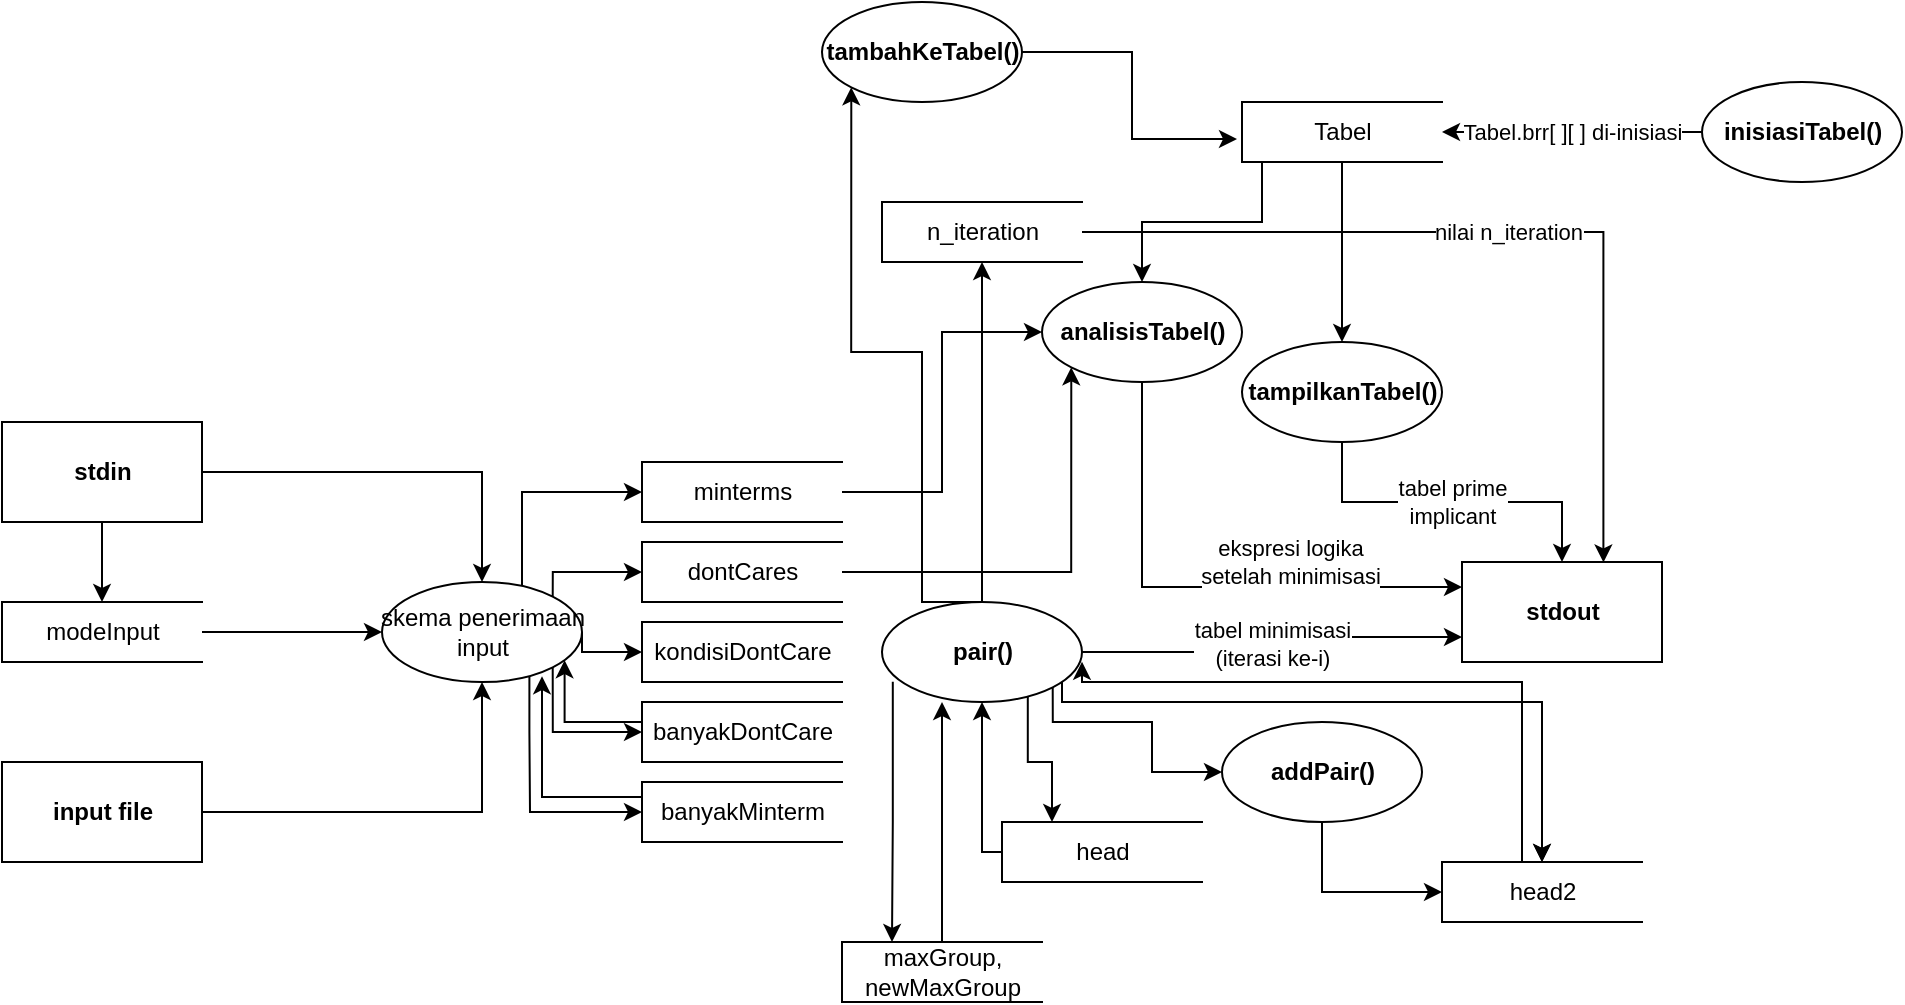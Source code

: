 <mxfile version="14.1.5" type="device"><diagram id="-XFAQ1E46bpyLK1voejJ" name="Page-1"><mxGraphModel dx="1661" dy="1681" grid="1" gridSize="10" guides="1" tooltips="1" connect="1" arrows="1" fold="1" page="1" pageScale="1" pageWidth="827" pageHeight="1169" math="0" shadow="0"><root><mxCell id="0"/><mxCell id="1" parent="0"/><mxCell id="LsqGQ20yqKJOiP1Xmpzi-4" value="&lt;b&gt;stdout&lt;/b&gt;" style="html=1;dashed=0;whitespace=wrap;" parent="1" vertex="1"><mxGeometry x="710" y="260" width="100" height="50" as="geometry"/></mxCell><mxCell id="2VU3RHPgiH5obIvfH6PF-43" value="nilai n_iteration" style="edgeStyle=orthogonalEdgeStyle;rounded=0;orthogonalLoop=1;jettySize=auto;html=1;exitX=1;exitY=0.5;exitDx=0;exitDy=0;entryX=0.707;entryY=0.004;entryDx=0;entryDy=0;entryPerimeter=0;" edge="1" parent="1" source="LsqGQ20yqKJOiP1Xmpzi-23" target="LsqGQ20yqKJOiP1Xmpzi-4"><mxGeometry relative="1" as="geometry"/></mxCell><mxCell id="LsqGQ20yqKJOiP1Xmpzi-23" value="n_iteration" style="html=1;dashed=0;whitespace=wrap;shape=partialRectangle;right=0;" parent="1" vertex="1"><mxGeometry x="420" y="80" width="100" height="30" as="geometry"/></mxCell><mxCell id="2VU3RHPgiH5obIvfH6PF-30" style="edgeStyle=orthogonalEdgeStyle;rounded=0;orthogonalLoop=1;jettySize=auto;html=1;exitX=1;exitY=0.5;exitDx=0;exitDy=0;entryX=0;entryY=0.5;entryDx=0;entryDy=0;" edge="1" parent="1" source="LsqGQ20yqKJOiP1Xmpzi-47" target="2VU3RHPgiH5obIvfH6PF-23"><mxGeometry relative="1" as="geometry"/></mxCell><mxCell id="LsqGQ20yqKJOiP1Xmpzi-47" value="minterms" style="html=1;dashed=0;whitespace=wrap;shape=partialRectangle;right=0;" parent="1" vertex="1"><mxGeometry x="300" y="210" width="100" height="30" as="geometry"/></mxCell><mxCell id="2VU3RHPgiH5obIvfH6PF-31" style="edgeStyle=orthogonalEdgeStyle;rounded=0;orthogonalLoop=1;jettySize=auto;html=1;exitX=1;exitY=0.5;exitDx=0;exitDy=0;entryX=0;entryY=1;entryDx=0;entryDy=0;" edge="1" parent="1" source="LsqGQ20yqKJOiP1Xmpzi-48" target="2VU3RHPgiH5obIvfH6PF-23"><mxGeometry relative="1" as="geometry"/></mxCell><mxCell id="LsqGQ20yqKJOiP1Xmpzi-48" value="dontCares" style="html=1;dashed=0;whitespace=wrap;shape=partialRectangle;right=0;" parent="1" vertex="1"><mxGeometry x="300" y="250" width="100" height="30" as="geometry"/></mxCell><mxCell id="2VU3RHPgiH5obIvfH6PF-27" style="edgeStyle=orthogonalEdgeStyle;rounded=0;orthogonalLoop=1;jettySize=auto;html=1;exitX=0;exitY=0.5;exitDx=0;exitDy=0;entryX=0.5;entryY=1;entryDx=0;entryDy=0;" edge="1" parent="1" source="R4rfRM38CCrW2cDxd5MX-1" target="2VU3RHPgiH5obIvfH6PF-21"><mxGeometry relative="1" as="geometry"><Array as="points"><mxPoint x="470" y="405"/></Array></mxGeometry></mxCell><mxCell id="R4rfRM38CCrW2cDxd5MX-1" value="head" style="html=1;dashed=0;whitespace=wrap;shape=partialRectangle;right=0;" parent="1" vertex="1"><mxGeometry x="480" y="390" width="100" height="30" as="geometry"/></mxCell><mxCell id="2VU3RHPgiH5obIvfH6PF-52" style="edgeStyle=orthogonalEdgeStyle;rounded=0;orthogonalLoop=1;jettySize=auto;html=1;exitX=0.5;exitY=0;exitDx=0;exitDy=0;entryX=1.004;entryY=0.597;entryDx=0;entryDy=0;entryPerimeter=0;" edge="1" parent="1" source="R4rfRM38CCrW2cDxd5MX-2" target="2VU3RHPgiH5obIvfH6PF-21"><mxGeometry relative="1" as="geometry"><Array as="points"><mxPoint x="740" y="410"/><mxPoint x="740" y="320"/><mxPoint x="520" y="320"/><mxPoint x="520" y="310"/></Array></mxGeometry></mxCell><mxCell id="R4rfRM38CCrW2cDxd5MX-2" value="head2" style="html=1;dashed=0;whitespace=wrap;shape=partialRectangle;right=0;" parent="1" vertex="1"><mxGeometry x="700" y="410" width="100" height="30" as="geometry"/></mxCell><mxCell id="2VU3RHPgiH5obIvfH6PF-25" style="edgeStyle=orthogonalEdgeStyle;rounded=0;orthogonalLoop=1;jettySize=auto;html=1;exitX=0.5;exitY=0;exitDx=0;exitDy=0;entryX=0.3;entryY=1;entryDx=0;entryDy=0;entryPerimeter=0;" edge="1" parent="1" source="R4rfRM38CCrW2cDxd5MX-3" target="2VU3RHPgiH5obIvfH6PF-21"><mxGeometry relative="1" as="geometry"/></mxCell><mxCell id="R4rfRM38CCrW2cDxd5MX-3" value="maxGroup,&lt;br&gt;newMaxGroup" style="html=1;dashed=0;whitespace=wrap;shape=partialRectangle;right=0;" parent="1" vertex="1"><mxGeometry x="400" y="450" width="100" height="30" as="geometry"/></mxCell><mxCell id="2VU3RHPgiH5obIvfH6PF-9" style="edgeStyle=orthogonalEdgeStyle;rounded=0;orthogonalLoop=1;jettySize=auto;html=1;exitX=1;exitY=0.5;exitDx=0;exitDy=0;entryX=0.5;entryY=0;entryDx=0;entryDy=0;" edge="1" parent="1" source="2VU3RHPgiH5obIvfH6PF-1" target="2VU3RHPgiH5obIvfH6PF-7"><mxGeometry relative="1" as="geometry"/></mxCell><mxCell id="2VU3RHPgiH5obIvfH6PF-50" style="edgeStyle=orthogonalEdgeStyle;rounded=0;orthogonalLoop=1;jettySize=auto;html=1;exitX=0.5;exitY=1;exitDx=0;exitDy=0;" edge="1" parent="1" source="2VU3RHPgiH5obIvfH6PF-1" target="2VU3RHPgiH5obIvfH6PF-11"><mxGeometry relative="1" as="geometry"/></mxCell><mxCell id="2VU3RHPgiH5obIvfH6PF-1" value="&lt;b&gt;stdin&lt;/b&gt;" style="html=1;dashed=0;whitespace=wrap;" vertex="1" parent="1"><mxGeometry x="-20" y="190" width="100" height="50" as="geometry"/></mxCell><mxCell id="2VU3RHPgiH5obIvfH6PF-10" style="edgeStyle=orthogonalEdgeStyle;rounded=0;orthogonalLoop=1;jettySize=auto;html=1;exitX=1;exitY=0.5;exitDx=0;exitDy=0;entryX=0.5;entryY=1;entryDx=0;entryDy=0;" edge="1" parent="1" source="2VU3RHPgiH5obIvfH6PF-2" target="2VU3RHPgiH5obIvfH6PF-7"><mxGeometry relative="1" as="geometry"/></mxCell><mxCell id="2VU3RHPgiH5obIvfH6PF-2" value="&lt;b&gt;input file&lt;/b&gt;" style="html=1;dashed=0;whitespace=wrap;" vertex="1" parent="1"><mxGeometry x="-20" y="360" width="100" height="50" as="geometry"/></mxCell><mxCell id="2VU3RHPgiH5obIvfH6PF-3" value="kondisiDontCare" style="html=1;dashed=0;whitespace=wrap;shape=partialRectangle;right=0;" vertex="1" parent="1"><mxGeometry x="300" y="290" width="100" height="30" as="geometry"/></mxCell><mxCell id="2VU3RHPgiH5obIvfH6PF-32" style="edgeStyle=orthogonalEdgeStyle;rounded=0;orthogonalLoop=1;jettySize=auto;html=1;exitX=0;exitY=0.25;exitDx=0;exitDy=0;entryX=0.913;entryY=0.782;entryDx=0;entryDy=0;entryPerimeter=0;" edge="1" parent="1" source="2VU3RHPgiH5obIvfH6PF-4" target="2VU3RHPgiH5obIvfH6PF-7"><mxGeometry relative="1" as="geometry"><Array as="points"><mxPoint x="300" y="340"/><mxPoint x="261" y="340"/></Array></mxGeometry></mxCell><mxCell id="2VU3RHPgiH5obIvfH6PF-4" value="banyakDontCare" style="html=1;dashed=0;whitespace=wrap;shape=partialRectangle;right=0;" vertex="1" parent="1"><mxGeometry x="300" y="330" width="100" height="30" as="geometry"/></mxCell><mxCell id="2VU3RHPgiH5obIvfH6PF-34" style="edgeStyle=orthogonalEdgeStyle;rounded=0;orthogonalLoop=1;jettySize=auto;html=1;exitX=0;exitY=0.25;exitDx=0;exitDy=0;entryX=0.8;entryY=0.942;entryDx=0;entryDy=0;entryPerimeter=0;" edge="1" parent="1" source="2VU3RHPgiH5obIvfH6PF-5" target="2VU3RHPgiH5obIvfH6PF-7"><mxGeometry relative="1" as="geometry"/></mxCell><mxCell id="2VU3RHPgiH5obIvfH6PF-5" value="banyakMinterm" style="html=1;dashed=0;whitespace=wrap;shape=partialRectangle;right=0;" vertex="1" parent="1"><mxGeometry x="300" y="370" width="100" height="30" as="geometry"/></mxCell><mxCell id="2VU3RHPgiH5obIvfH6PF-13" style="edgeStyle=orthogonalEdgeStyle;rounded=0;orthogonalLoop=1;jettySize=auto;html=1;exitX=1;exitY=0;exitDx=0;exitDy=0;entryX=0;entryY=0.5;entryDx=0;entryDy=0;" edge="1" parent="1" source="2VU3RHPgiH5obIvfH6PF-7" target="LsqGQ20yqKJOiP1Xmpzi-47"><mxGeometry relative="1" as="geometry"><Array as="points"><mxPoint x="240" y="277"/><mxPoint x="240" y="225"/></Array></mxGeometry></mxCell><mxCell id="2VU3RHPgiH5obIvfH6PF-14" style="edgeStyle=orthogonalEdgeStyle;rounded=0;orthogonalLoop=1;jettySize=auto;html=1;exitX=1;exitY=0;exitDx=0;exitDy=0;entryX=0;entryY=0.5;entryDx=0;entryDy=0;" edge="1" parent="1" source="2VU3RHPgiH5obIvfH6PF-7" target="LsqGQ20yqKJOiP1Xmpzi-48"><mxGeometry relative="1" as="geometry"><Array as="points"><mxPoint x="255" y="265"/></Array></mxGeometry></mxCell><mxCell id="2VU3RHPgiH5obIvfH6PF-16" style="edgeStyle=orthogonalEdgeStyle;rounded=0;orthogonalLoop=1;jettySize=auto;html=1;exitX=1;exitY=0.5;exitDx=0;exitDy=0;entryX=0;entryY=0.5;entryDx=0;entryDy=0;" edge="1" parent="1" source="2VU3RHPgiH5obIvfH6PF-7" target="2VU3RHPgiH5obIvfH6PF-3"><mxGeometry relative="1" as="geometry"><Array as="points"><mxPoint x="270" y="305"/></Array></mxGeometry></mxCell><mxCell id="2VU3RHPgiH5obIvfH6PF-17" style="edgeStyle=orthogonalEdgeStyle;rounded=0;orthogonalLoop=1;jettySize=auto;html=1;exitX=1;exitY=1;exitDx=0;exitDy=0;entryX=0;entryY=0.5;entryDx=0;entryDy=0;" edge="1" parent="1" source="2VU3RHPgiH5obIvfH6PF-7" target="2VU3RHPgiH5obIvfH6PF-4"><mxGeometry relative="1" as="geometry"><Array as="points"><mxPoint x="255" y="345"/><mxPoint x="280" y="345"/><mxPoint x="280" y="345"/></Array></mxGeometry></mxCell><mxCell id="2VU3RHPgiH5obIvfH6PF-18" style="edgeStyle=orthogonalEdgeStyle;rounded=0;orthogonalLoop=1;jettySize=auto;html=1;exitX=0.737;exitY=0.949;exitDx=0;exitDy=0;entryX=0;entryY=0.5;entryDx=0;entryDy=0;exitPerimeter=0;" edge="1" parent="1" source="2VU3RHPgiH5obIvfH6PF-7" target="2VU3RHPgiH5obIvfH6PF-5"><mxGeometry relative="1" as="geometry"><Array as="points"><mxPoint x="244" y="345"/><mxPoint x="244" y="345"/><mxPoint x="244" y="385"/></Array></mxGeometry></mxCell><mxCell id="2VU3RHPgiH5obIvfH6PF-7" value="skema penerimaan&lt;br&gt;input" style="shape=ellipse;html=1;dashed=0;whitespace=wrap;perimeter=ellipsePerimeter;" vertex="1" parent="1"><mxGeometry x="170" y="270" width="100" height="50" as="geometry"/></mxCell><mxCell id="2VU3RHPgiH5obIvfH6PF-12" style="edgeStyle=orthogonalEdgeStyle;rounded=0;orthogonalLoop=1;jettySize=auto;html=1;exitX=1;exitY=0.5;exitDx=0;exitDy=0;" edge="1" parent="1" source="2VU3RHPgiH5obIvfH6PF-11" target="2VU3RHPgiH5obIvfH6PF-7"><mxGeometry relative="1" as="geometry"/></mxCell><mxCell id="2VU3RHPgiH5obIvfH6PF-11" value="modeInput" style="html=1;dashed=0;whitespace=wrap;shape=partialRectangle;right=0;" vertex="1" parent="1"><mxGeometry x="-20" y="280" width="100" height="30" as="geometry"/></mxCell><mxCell id="2VU3RHPgiH5obIvfH6PF-35" style="edgeStyle=orthogonalEdgeStyle;rounded=0;orthogonalLoop=1;jettySize=auto;html=1;exitX=0.5;exitY=1;exitDx=0;exitDy=0;entryX=0.5;entryY=0;entryDx=0;entryDy=0;" edge="1" parent="1" source="2VU3RHPgiH5obIvfH6PF-19" target="2VU3RHPgiH5obIvfH6PF-22"><mxGeometry relative="1" as="geometry"/></mxCell><mxCell id="2VU3RHPgiH5obIvfH6PF-47" style="edgeStyle=orthogonalEdgeStyle;rounded=0;orthogonalLoop=1;jettySize=auto;html=1;exitX=0.5;exitY=1;exitDx=0;exitDy=0;" edge="1" parent="1" source="2VU3RHPgiH5obIvfH6PF-19" target="2VU3RHPgiH5obIvfH6PF-23"><mxGeometry relative="1" as="geometry"><Array as="points"><mxPoint x="610" y="60"/><mxPoint x="610" y="90"/><mxPoint x="550" y="90"/></Array></mxGeometry></mxCell><mxCell id="2VU3RHPgiH5obIvfH6PF-19" value="Tabel" style="html=1;dashed=0;whitespace=wrap;shape=partialRectangle;right=0;" vertex="1" parent="1"><mxGeometry x="600" y="30" width="100" height="30" as="geometry"/></mxCell><mxCell id="2VU3RHPgiH5obIvfH6PF-24" value="Tabel.brr[ ][ ] di-inisiasi" style="edgeStyle=orthogonalEdgeStyle;rounded=0;orthogonalLoop=1;jettySize=auto;html=1;exitX=0;exitY=0.5;exitDx=0;exitDy=0;" edge="1" parent="1" source="2VU3RHPgiH5obIvfH6PF-20" target="2VU3RHPgiH5obIvfH6PF-19"><mxGeometry relative="1" as="geometry"><mxPoint as="offset"/></mxGeometry></mxCell><mxCell id="2VU3RHPgiH5obIvfH6PF-20" value="&lt;b&gt;inisiasiTabel()&lt;/b&gt;" style="shape=ellipse;html=1;dashed=0;whitespace=wrap;perimeter=ellipsePerimeter;" vertex="1" parent="1"><mxGeometry x="830" y="20" width="100" height="50" as="geometry"/></mxCell><mxCell id="2VU3RHPgiH5obIvfH6PF-26" style="edgeStyle=orthogonalEdgeStyle;rounded=0;orthogonalLoop=1;jettySize=auto;html=1;exitX=0.054;exitY=0.797;exitDx=0;exitDy=0;entryX=0.25;entryY=0;entryDx=0;entryDy=0;exitPerimeter=0;" edge="1" parent="1" source="2VU3RHPgiH5obIvfH6PF-21" target="R4rfRM38CCrW2cDxd5MX-3"><mxGeometry relative="1" as="geometry"/></mxCell><mxCell id="2VU3RHPgiH5obIvfH6PF-28" style="edgeStyle=orthogonalEdgeStyle;rounded=0;orthogonalLoop=1;jettySize=auto;html=1;exitX=0.729;exitY=0.939;exitDx=0;exitDy=0;entryX=0.25;entryY=0;entryDx=0;entryDy=0;exitPerimeter=0;" edge="1" parent="1" source="2VU3RHPgiH5obIvfH6PF-21" target="R4rfRM38CCrW2cDxd5MX-1"><mxGeometry relative="1" as="geometry"/></mxCell><mxCell id="2VU3RHPgiH5obIvfH6PF-29" value="tabel minimisasi&lt;br&gt;(iterasi ke-i)" style="edgeStyle=orthogonalEdgeStyle;rounded=0;orthogonalLoop=1;jettySize=auto;html=1;exitX=1;exitY=0.5;exitDx=0;exitDy=0;entryX=0;entryY=0.75;entryDx=0;entryDy=0;" edge="1" parent="1" source="2VU3RHPgiH5obIvfH6PF-21" target="LsqGQ20yqKJOiP1Xmpzi-4"><mxGeometry relative="1" as="geometry"/></mxCell><mxCell id="2VU3RHPgiH5obIvfH6PF-39" style="edgeStyle=orthogonalEdgeStyle;rounded=0;orthogonalLoop=1;jettySize=auto;html=1;exitX=1;exitY=1;exitDx=0;exitDy=0;entryX=0;entryY=0.5;entryDx=0;entryDy=0;" edge="1" parent="1" source="2VU3RHPgiH5obIvfH6PF-21" target="2VU3RHPgiH5obIvfH6PF-38"><mxGeometry relative="1" as="geometry"><Array as="points"><mxPoint x="506" y="340"/><mxPoint x="555" y="340"/><mxPoint x="555" y="365"/></Array></mxGeometry></mxCell><mxCell id="2VU3RHPgiH5obIvfH6PF-41" style="edgeStyle=orthogonalEdgeStyle;rounded=0;orthogonalLoop=1;jettySize=auto;html=1;" edge="1" parent="1" target="R4rfRM38CCrW2cDxd5MX-2"><mxGeometry relative="1" as="geometry"><mxPoint x="510" y="320" as="sourcePoint"/><Array as="points"><mxPoint x="510" y="330"/><mxPoint x="750" y="330"/></Array></mxGeometry></mxCell><mxCell id="2VU3RHPgiH5obIvfH6PF-44" style="edgeStyle=orthogonalEdgeStyle;rounded=0;orthogonalLoop=1;jettySize=auto;html=1;exitX=0.5;exitY=0;exitDx=0;exitDy=0;" edge="1" parent="1" source="2VU3RHPgiH5obIvfH6PF-21" target="LsqGQ20yqKJOiP1Xmpzi-23"><mxGeometry relative="1" as="geometry"/></mxCell><mxCell id="2VU3RHPgiH5obIvfH6PF-49" style="edgeStyle=orthogonalEdgeStyle;rounded=0;orthogonalLoop=1;jettySize=auto;html=1;exitX=0.5;exitY=0;exitDx=0;exitDy=0;entryX=0;entryY=1;entryDx=0;entryDy=0;" edge="1" parent="1" source="2VU3RHPgiH5obIvfH6PF-21" target="2VU3RHPgiH5obIvfH6PF-45"><mxGeometry relative="1" as="geometry"><Array as="points"><mxPoint x="440" y="280"/><mxPoint x="440" y="155"/><mxPoint x="404" y="155"/></Array></mxGeometry></mxCell><mxCell id="2VU3RHPgiH5obIvfH6PF-21" value="&lt;b&gt;pair()&lt;/b&gt;" style="shape=ellipse;html=1;dashed=0;whitespace=wrap;perimeter=ellipsePerimeter;" vertex="1" parent="1"><mxGeometry x="420" y="280" width="100" height="50" as="geometry"/></mxCell><mxCell id="2VU3RHPgiH5obIvfH6PF-36" value="tabel prime&lt;br&gt;implicant" style="edgeStyle=orthogonalEdgeStyle;rounded=0;orthogonalLoop=1;jettySize=auto;html=1;exitX=0.5;exitY=1;exitDx=0;exitDy=0;" edge="1" parent="1" source="2VU3RHPgiH5obIvfH6PF-22" target="LsqGQ20yqKJOiP1Xmpzi-4"><mxGeometry relative="1" as="geometry"/></mxCell><mxCell id="2VU3RHPgiH5obIvfH6PF-22" value="&lt;b&gt;tampilkanTabel()&lt;/b&gt;" style="shape=ellipse;html=1;dashed=0;whitespace=wrap;perimeter=ellipsePerimeter;" vertex="1" parent="1"><mxGeometry x="600" y="150" width="100" height="50" as="geometry"/></mxCell><mxCell id="2VU3RHPgiH5obIvfH6PF-37" value="ekspresi logika&lt;br&gt;setelah minimisasi" style="edgeStyle=orthogonalEdgeStyle;rounded=0;orthogonalLoop=1;jettySize=auto;html=1;exitX=0.5;exitY=1;exitDx=0;exitDy=0;entryX=0;entryY=0.25;entryDx=0;entryDy=0;" edge="1" parent="1" source="2VU3RHPgiH5obIvfH6PF-23" target="LsqGQ20yqKJOiP1Xmpzi-4"><mxGeometry x="0.34" y="13" relative="1" as="geometry"><mxPoint as="offset"/></mxGeometry></mxCell><mxCell id="2VU3RHPgiH5obIvfH6PF-23" value="&lt;b&gt;analisisTabel()&lt;/b&gt;" style="shape=ellipse;html=1;dashed=0;whitespace=wrap;perimeter=ellipsePerimeter;" vertex="1" parent="1"><mxGeometry x="500" y="120" width="100" height="50" as="geometry"/></mxCell><mxCell id="2VU3RHPgiH5obIvfH6PF-40" style="edgeStyle=orthogonalEdgeStyle;rounded=0;orthogonalLoop=1;jettySize=auto;html=1;exitX=0.5;exitY=1;exitDx=0;exitDy=0;entryX=0;entryY=0.5;entryDx=0;entryDy=0;" edge="1" parent="1" source="2VU3RHPgiH5obIvfH6PF-38" target="R4rfRM38CCrW2cDxd5MX-2"><mxGeometry relative="1" as="geometry"/></mxCell><mxCell id="2VU3RHPgiH5obIvfH6PF-38" value="&lt;b&gt;addPair()&lt;/b&gt;" style="shape=ellipse;html=1;dashed=0;whitespace=wrap;perimeter=ellipsePerimeter;" vertex="1" parent="1"><mxGeometry x="590" y="340" width="100" height="50" as="geometry"/></mxCell><mxCell id="2VU3RHPgiH5obIvfH6PF-48" style="edgeStyle=orthogonalEdgeStyle;rounded=0;orthogonalLoop=1;jettySize=auto;html=1;exitX=1;exitY=0.5;exitDx=0;exitDy=0;entryX=-0.025;entryY=0.618;entryDx=0;entryDy=0;entryPerimeter=0;" edge="1" parent="1" source="2VU3RHPgiH5obIvfH6PF-45" target="2VU3RHPgiH5obIvfH6PF-19"><mxGeometry relative="1" as="geometry"/></mxCell><mxCell id="2VU3RHPgiH5obIvfH6PF-45" value="&lt;b&gt;tambahKeTabel()&lt;/b&gt;" style="shape=ellipse;html=1;dashed=0;whitespace=wrap;perimeter=ellipsePerimeter;" vertex="1" parent="1"><mxGeometry x="390" y="-20" width="100" height="50" as="geometry"/></mxCell><mxCell id="2VU3RHPgiH5obIvfH6PF-53" style="edgeStyle=orthogonalEdgeStyle;rounded=0;orthogonalLoop=1;jettySize=auto;html=1;" edge="1" parent="1" target="R4rfRM38CCrW2cDxd5MX-2"><mxGeometry relative="1" as="geometry"><mxPoint x="510" y="320" as="sourcePoint"/><mxPoint x="750.007" y="410" as="targetPoint"/><Array as="points"><mxPoint x="510" y="330"/><mxPoint x="750" y="330"/></Array></mxGeometry></mxCell></root></mxGraphModel></diagram></mxfile>